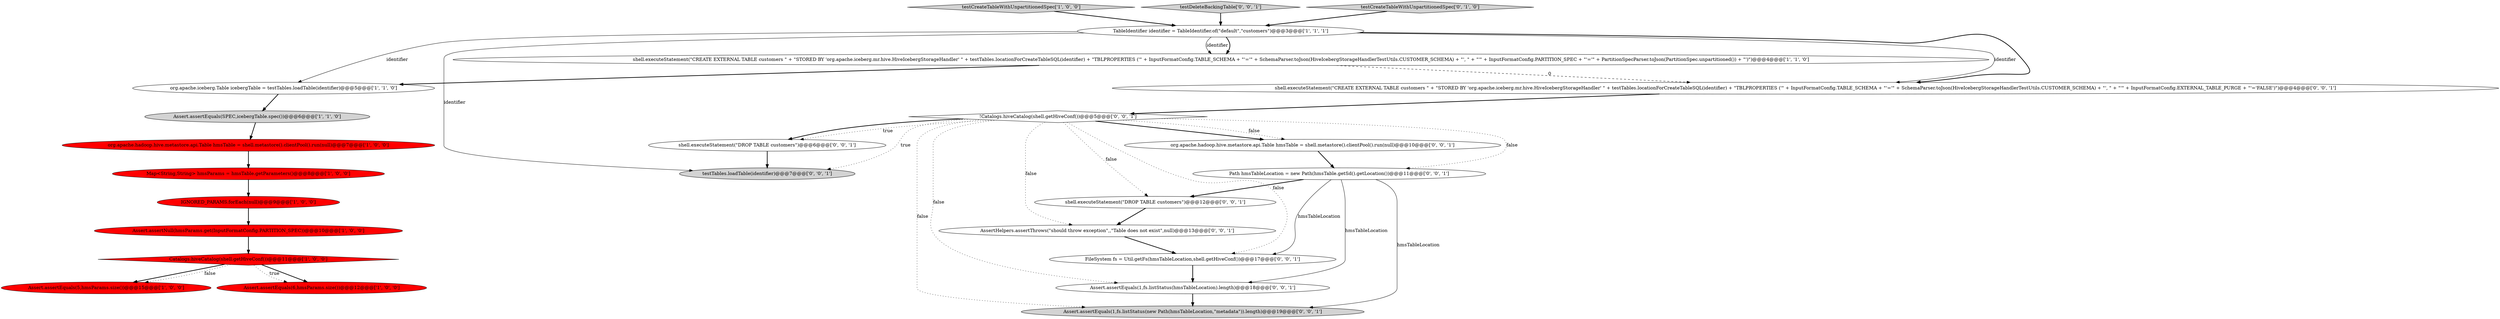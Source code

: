 digraph {
22 [style = filled, label = "FileSystem fs = Util.getFs(hmsTableLocation,shell.getHiveConf())@@@17@@@['0', '0', '1']", fillcolor = white, shape = ellipse image = "AAA0AAABBB3BBB"];
4 [style = filled, label = "org.apache.iceberg.Table icebergTable = testTables.loadTable(identifier)@@@5@@@['1', '1', '0']", fillcolor = white, shape = ellipse image = "AAA0AAABBB1BBB"];
3 [style = filled, label = "org.apache.hadoop.hive.metastore.api.Table hmsTable = shell.metastore().clientPool().run(null)@@@7@@@['1', '0', '0']", fillcolor = red, shape = ellipse image = "AAA1AAABBB1BBB"];
0 [style = filled, label = "IGNORED_PARAMS.forEach(null)@@@9@@@['1', '0', '0']", fillcolor = red, shape = ellipse image = "AAA1AAABBB1BBB"];
8 [style = filled, label = "Assert.assertEquals(6,hmsParams.size())@@@12@@@['1', '0', '0']", fillcolor = red, shape = ellipse image = "AAA1AAABBB1BBB"];
2 [style = filled, label = "Assert.assertNull(hmsParams.get(InputFormatConfig.PARTITION_SPEC))@@@10@@@['1', '0', '0']", fillcolor = red, shape = ellipse image = "AAA1AAABBB1BBB"];
14 [style = filled, label = "Path hmsTableLocation = new Path(hmsTable.getSd().getLocation())@@@11@@@['0', '0', '1']", fillcolor = white, shape = ellipse image = "AAA0AAABBB3BBB"];
20 [style = filled, label = "testTables.loadTable(identifier)@@@7@@@['0', '0', '1']", fillcolor = lightgray, shape = ellipse image = "AAA0AAABBB3BBB"];
9 [style = filled, label = "testCreateTableWithUnpartitionedSpec['1', '0', '0']", fillcolor = lightgray, shape = diamond image = "AAA0AAABBB1BBB"];
11 [style = filled, label = "Map<String,String> hmsParams = hmsTable.getParameters()@@@8@@@['1', '0', '0']", fillcolor = red, shape = ellipse image = "AAA1AAABBB1BBB"];
23 [style = filled, label = "shell.executeStatement(\"CREATE EXTERNAL TABLE customers \" + \"STORED BY 'org.apache.iceberg.mr.hive.HiveIcebergStorageHandler' \" + testTables.locationForCreateTableSQL(identifier) + \"TBLPROPERTIES ('\" + InputFormatConfig.TABLE_SCHEMA + \"'='\" + SchemaParser.toJson(HiveIcebergStorageHandlerTestUtils.CUSTOMER_SCHEMA) + \"', \" + \"'\" + InputFormatConfig.EXTERNAL_TABLE_PURGE + \"'='FALSE')\")@@@4@@@['0', '0', '1']", fillcolor = white, shape = ellipse image = "AAA0AAABBB3BBB"];
21 [style = filled, label = "testDeleteBackingTable['0', '0', '1']", fillcolor = lightgray, shape = diamond image = "AAA0AAABBB3BBB"];
15 [style = filled, label = "shell.executeStatement(\"DROP TABLE customers\")@@@6@@@['0', '0', '1']", fillcolor = white, shape = ellipse image = "AAA0AAABBB3BBB"];
5 [style = filled, label = "Assert.assertEquals(5,hmsParams.size())@@@15@@@['1', '0', '0']", fillcolor = red, shape = ellipse image = "AAA1AAABBB1BBB"];
17 [style = filled, label = "!Catalogs.hiveCatalog(shell.getHiveConf())@@@5@@@['0', '0', '1']", fillcolor = white, shape = diamond image = "AAA0AAABBB3BBB"];
16 [style = filled, label = "shell.executeStatement(\"DROP TABLE customers\")@@@12@@@['0', '0', '1']", fillcolor = white, shape = ellipse image = "AAA0AAABBB3BBB"];
13 [style = filled, label = "Assert.assertEquals(1,fs.listStatus(hmsTableLocation).length)@@@18@@@['0', '0', '1']", fillcolor = white, shape = ellipse image = "AAA0AAABBB3BBB"];
7 [style = filled, label = "shell.executeStatement(\"CREATE EXTERNAL TABLE customers \" + \"STORED BY 'org.apache.iceberg.mr.hive.HiveIcebergStorageHandler' \" + testTables.locationForCreateTableSQL(identifier) + \"TBLPROPERTIES ('\" + InputFormatConfig.TABLE_SCHEMA + \"'='\" + SchemaParser.toJson(HiveIcebergStorageHandlerTestUtils.CUSTOMER_SCHEMA) + \"', \" + \"'\" + InputFormatConfig.PARTITION_SPEC + \"'='\" + PartitionSpecParser.toJson(PartitionSpec.unpartitioned()) + \"')\")@@@4@@@['1', '1', '0']", fillcolor = white, shape = ellipse image = "AAA0AAABBB1BBB"];
19 [style = filled, label = "org.apache.hadoop.hive.metastore.api.Table hmsTable = shell.metastore().clientPool().run(null)@@@10@@@['0', '0', '1']", fillcolor = white, shape = ellipse image = "AAA0AAABBB3BBB"];
24 [style = filled, label = "AssertHelpers.assertThrows(\"should throw exception\",,\"Table does not exist\",null)@@@13@@@['0', '0', '1']", fillcolor = white, shape = ellipse image = "AAA0AAABBB3BBB"];
10 [style = filled, label = "TableIdentifier identifier = TableIdentifier.of(\"default\",\"customers\")@@@3@@@['1', '1', '1']", fillcolor = white, shape = ellipse image = "AAA0AAABBB1BBB"];
6 [style = filled, label = "Assert.assertEquals(SPEC,icebergTable.spec())@@@6@@@['1', '1', '0']", fillcolor = lightgray, shape = ellipse image = "AAA0AAABBB1BBB"];
12 [style = filled, label = "testCreateTableWithUnpartitionedSpec['0', '1', '0']", fillcolor = lightgray, shape = diamond image = "AAA0AAABBB2BBB"];
18 [style = filled, label = "Assert.assertEquals(1,fs.listStatus(new Path(hmsTableLocation,\"metadata\")).length)@@@19@@@['0', '0', '1']", fillcolor = lightgray, shape = ellipse image = "AAA0AAABBB3BBB"];
1 [style = filled, label = "Catalogs.hiveCatalog(shell.getHiveConf())@@@11@@@['1', '0', '0']", fillcolor = red, shape = diamond image = "AAA1AAABBB1BBB"];
1->5 [style = bold, label=""];
14->16 [style = bold, label=""];
17->20 [style = dotted, label="true"];
6->3 [style = bold, label=""];
21->10 [style = bold, label=""];
1->8 [style = bold, label=""];
7->23 [style = dashed, label="0"];
4->6 [style = bold, label=""];
2->1 [style = bold, label=""];
16->24 [style = bold, label=""];
0->2 [style = bold, label=""];
3->11 [style = bold, label=""];
17->19 [style = dotted, label="false"];
17->14 [style = dotted, label="false"];
7->4 [style = bold, label=""];
9->10 [style = bold, label=""];
24->22 [style = bold, label=""];
10->7 [style = bold, label=""];
17->19 [style = bold, label=""];
10->23 [style = solid, label="identifier"];
14->13 [style = solid, label="hmsTableLocation"];
14->18 [style = solid, label="hmsTableLocation"];
17->22 [style = dotted, label="false"];
11->0 [style = bold, label=""];
12->10 [style = bold, label=""];
10->20 [style = solid, label="identifier"];
17->15 [style = dotted, label="true"];
19->14 [style = bold, label=""];
17->16 [style = dotted, label="false"];
10->7 [style = solid, label="identifier"];
10->23 [style = bold, label=""];
15->20 [style = bold, label=""];
17->15 [style = bold, label=""];
1->8 [style = dotted, label="true"];
17->13 [style = dotted, label="false"];
17->18 [style = dotted, label="false"];
1->5 [style = dotted, label="false"];
10->4 [style = solid, label="identifier"];
23->17 [style = bold, label=""];
17->24 [style = dotted, label="false"];
22->13 [style = bold, label=""];
13->18 [style = bold, label=""];
14->22 [style = solid, label="hmsTableLocation"];
}
